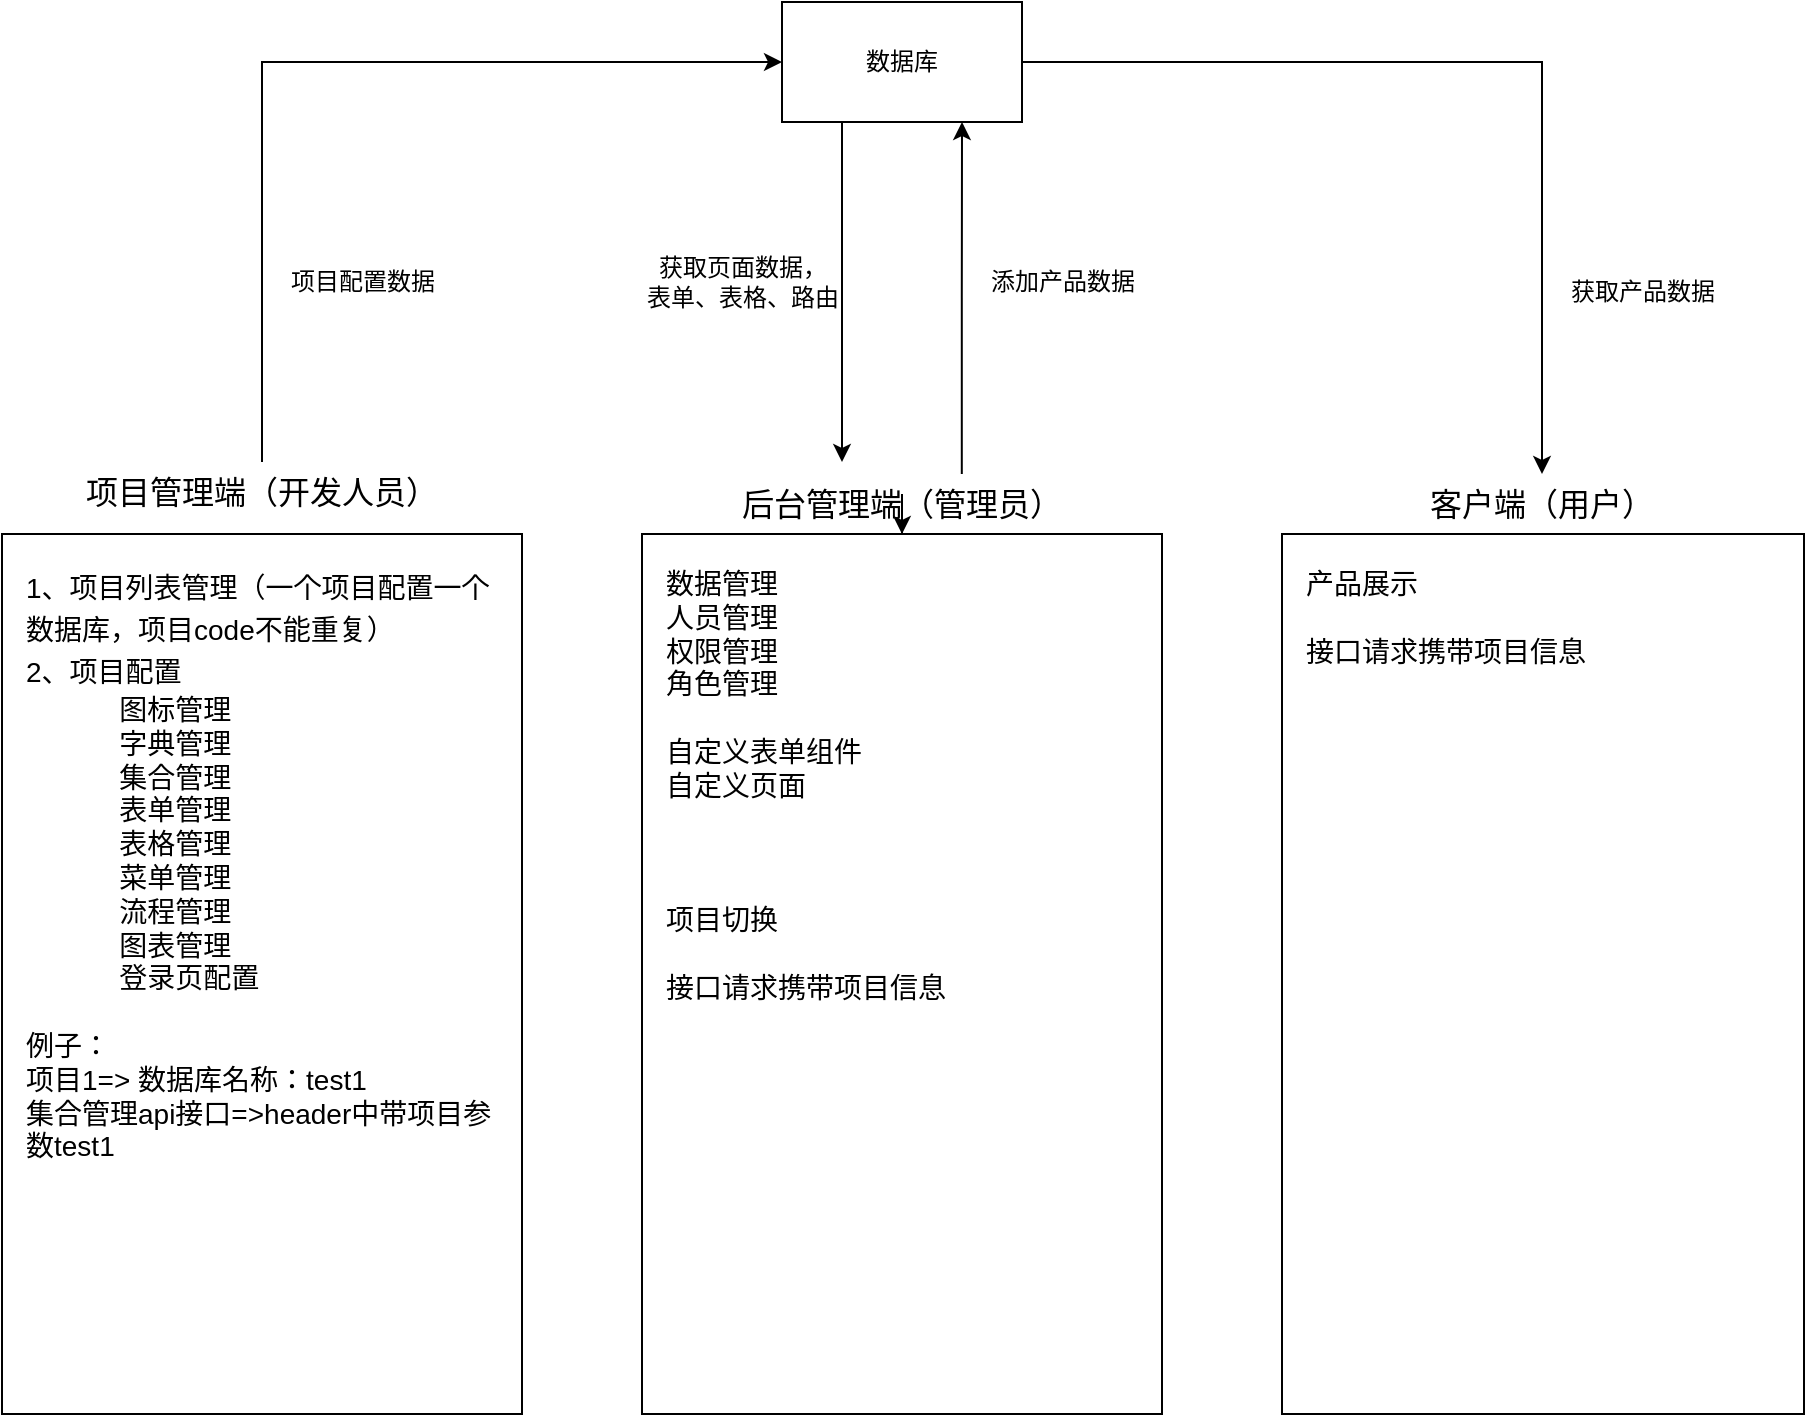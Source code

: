 <mxfile version="28.2.0">
  <diagram name="第 1 页" id="I86rheboTwOeaXijp489">
    <mxGraphModel dx="1186" dy="1817" grid="1" gridSize="10" guides="1" tooltips="1" connect="1" arrows="1" fold="1" page="1" pageScale="1" pageWidth="827" pageHeight="1169" math="0" shadow="0">
      <root>
        <mxCell id="0" />
        <mxCell id="1" parent="0" />
        <mxCell id="ZmqFNYJLuh8QEB_ycmnC-19" value="&lt;span style=&quot;background-color: initial; line-height: 150%;&quot;&gt;1、项目列表管理（一个项目配置一个数据库，项目code不能重复）&lt;/span&gt;&lt;br&gt;&lt;span style=&quot;background-color: initial; line-height: 150%;&quot;&gt;2、项目配置&lt;/span&gt;&lt;div&gt;&amp;nbsp; &amp;nbsp; &amp;nbsp; &amp;nbsp; &amp;nbsp; &amp;nbsp; 图标管理&lt;/div&gt;&lt;div&gt;&amp;nbsp; &amp;nbsp; &amp;nbsp; &amp;nbsp; &amp;nbsp; &amp;nbsp; 字典管理&lt;/div&gt;&lt;div&gt;&amp;nbsp; &amp;nbsp; &amp;nbsp; &amp;nbsp; &amp;nbsp; &amp;nbsp; 集合管理&lt;/div&gt;&lt;div&gt;&amp;nbsp; &amp;nbsp; &amp;nbsp; &amp;nbsp; &amp;nbsp; &amp;nbsp; 表单管理&lt;/div&gt;&lt;div&gt;&amp;nbsp; &amp;nbsp; &amp;nbsp; &amp;nbsp; &amp;nbsp; &amp;nbsp; 表格管理&lt;/div&gt;&lt;div&gt;&amp;nbsp; &amp;nbsp; &amp;nbsp; &amp;nbsp; &amp;nbsp; &amp;nbsp; 菜单管理&lt;/div&gt;&lt;div&gt;&amp;nbsp; &amp;nbsp; &amp;nbsp; &amp;nbsp; &amp;nbsp; &amp;nbsp; 流程管理&lt;/div&gt;&lt;div&gt;&amp;nbsp; &amp;nbsp; &amp;nbsp; &amp;nbsp; &amp;nbsp; &amp;nbsp; 图表管理&lt;/div&gt;&lt;div&gt;&amp;nbsp; &amp;nbsp; &amp;nbsp; &amp;nbsp; &amp;nbsp; &amp;nbsp; 登录页配置&lt;/div&gt;&lt;div&gt;&lt;br&gt;&lt;/div&gt;&lt;div&gt;例子：&lt;/div&gt;&lt;div&gt;项目1=&amp;gt; 数据库名称：test1&lt;/div&gt;&lt;div&gt;集合管理api接口=&amp;gt;header中带项目参数test1&lt;/div&gt;" style="rounded=0;whiteSpace=wrap;html=1;align=left;verticalAlign=top;fontSize=14;spacing=12;" parent="1" vertex="1">
          <mxGeometry x="130" y="66" width="260" height="440" as="geometry" />
        </mxCell>
        <mxCell id="yvuu6uXQ9sPw3-kqq1hv-9" style="edgeStyle=orthogonalEdgeStyle;rounded=0;orthogonalLoop=1;jettySize=auto;html=1;entryX=0;entryY=0.5;entryDx=0;entryDy=0;exitX=0.5;exitY=0;exitDx=0;exitDy=0;" parent="1" source="ZmqFNYJLuh8QEB_ycmnC-20" target="yvuu6uXQ9sPw3-kqq1hv-4" edge="1">
          <mxGeometry relative="1" as="geometry">
            <Array as="points">
              <mxPoint x="260" y="-170" />
            </Array>
          </mxGeometry>
        </mxCell>
        <mxCell id="ZmqFNYJLuh8QEB_ycmnC-20" value="项目管理端（开发人员）" style="text;html=1;align=center;verticalAlign=middle;whiteSpace=wrap;rounded=0;fontSize=16;" parent="1" vertex="1">
          <mxGeometry x="130" y="30" width="260" height="30" as="geometry" />
        </mxCell>
        <mxCell id="yvuu6uXQ9sPw3-kqq1hv-3" value="" style="edgeStyle=orthogonalEdgeStyle;rounded=0;orthogonalLoop=1;jettySize=auto;html=1;" parent="1" source="ZmqFNYJLuh8QEB_ycmnC-24" target="ZmqFNYJLuh8QEB_ycmnC-25" edge="1">
          <mxGeometry relative="1" as="geometry" />
        </mxCell>
        <mxCell id="yvuu6uXQ9sPw3-kqq1hv-13" style="edgeStyle=orthogonalEdgeStyle;rounded=0;orthogonalLoop=1;jettySize=auto;html=1;entryX=0.75;entryY=1;entryDx=0;entryDy=0;exitX=0.615;exitY=0;exitDx=0;exitDy=0;exitPerimeter=0;" parent="1" source="ZmqFNYJLuh8QEB_ycmnC-24" target="yvuu6uXQ9sPw3-kqq1hv-4" edge="1">
          <mxGeometry relative="1" as="geometry">
            <mxPoint x="560" y="-70" as="targetPoint" />
          </mxGeometry>
        </mxCell>
        <mxCell id="ZmqFNYJLuh8QEB_ycmnC-24" value="后台管理端（管理员）" style="text;html=1;align=center;verticalAlign=middle;whiteSpace=wrap;rounded=0;fontSize=16;" parent="1" vertex="1">
          <mxGeometry x="450" y="36" width="260" height="30" as="geometry" />
        </mxCell>
        <mxCell id="ZmqFNYJLuh8QEB_ycmnC-25" value="数据管理&lt;div&gt;人员管理&lt;/div&gt;&lt;div&gt;权限管理&lt;/div&gt;&lt;div&gt;角色管理&lt;/div&gt;&lt;div&gt;&lt;br&gt;&lt;/div&gt;&lt;div&gt;自定义表单组件&lt;/div&gt;&lt;div&gt;自定义页面&lt;/div&gt;&lt;div&gt;&lt;br&gt;&lt;/div&gt;&lt;div&gt;&lt;br&gt;&lt;/div&gt;&lt;div&gt;&lt;br&gt;&lt;/div&gt;&lt;div&gt;项目切换&lt;/div&gt;&lt;div&gt;&lt;br&gt;&lt;/div&gt;&lt;div&gt;接口请求携带项目信息&lt;/div&gt;" style="rounded=0;whiteSpace=wrap;html=1;align=left;verticalAlign=top;fontSize=14;spacing=12;" parent="1" vertex="1">
          <mxGeometry x="450" y="66" width="260" height="440" as="geometry" />
        </mxCell>
        <mxCell id="yvuu6uXQ9sPw3-kqq1hv-1" value="客户端（用户）" style="text;html=1;align=center;verticalAlign=middle;whiteSpace=wrap;rounded=0;fontSize=16;" parent="1" vertex="1">
          <mxGeometry x="770" y="36" width="260" height="30" as="geometry" />
        </mxCell>
        <mxCell id="yvuu6uXQ9sPw3-kqq1hv-2" value="产品展示&lt;div&gt;&lt;br&gt;&lt;/div&gt;&lt;div&gt;接口请求携带项目信息&lt;/div&gt;" style="rounded=0;whiteSpace=wrap;html=1;align=left;verticalAlign=top;fontSize=14;spacing=12;" parent="1" vertex="1">
          <mxGeometry x="770" y="66" width="261" height="440" as="geometry" />
        </mxCell>
        <mxCell id="yvuu6uXQ9sPw3-kqq1hv-8" style="edgeStyle=orthogonalEdgeStyle;rounded=0;orthogonalLoop=1;jettySize=auto;html=1;entryX=0.5;entryY=0;entryDx=0;entryDy=0;" parent="1" source="yvuu6uXQ9sPw3-kqq1hv-4" target="yvuu6uXQ9sPw3-kqq1hv-1" edge="1">
          <mxGeometry relative="1" as="geometry" />
        </mxCell>
        <mxCell id="yvuu6uXQ9sPw3-kqq1hv-4" value="数据库" style="whiteSpace=wrap;html=1;" parent="1" vertex="1">
          <mxGeometry x="520" y="-200" width="120" height="60" as="geometry" />
        </mxCell>
        <mxCell id="yvuu6uXQ9sPw3-kqq1hv-7" style="edgeStyle=orthogonalEdgeStyle;rounded=0;orthogonalLoop=1;jettySize=auto;html=1;exitX=0.25;exitY=1;exitDx=0;exitDy=0;" parent="1" source="yvuu6uXQ9sPw3-kqq1hv-4" edge="1">
          <mxGeometry relative="1" as="geometry">
            <mxPoint x="550" y="30" as="targetPoint" />
          </mxGeometry>
        </mxCell>
        <mxCell id="yvuu6uXQ9sPw3-kqq1hv-10" value="项目配置数据" style="text;html=1;align=center;verticalAlign=middle;resizable=0;points=[];autosize=1;strokeColor=none;fillColor=none;" parent="1" vertex="1">
          <mxGeometry x="260" y="-75" width="100" height="30" as="geometry" />
        </mxCell>
        <mxCell id="yvuu6uXQ9sPw3-kqq1hv-11" value="获取页面数据，&lt;br&gt;表单、表格、路由" style="text;html=1;align=center;verticalAlign=middle;resizable=0;points=[];autosize=1;strokeColor=none;fillColor=none;" parent="1" vertex="1">
          <mxGeometry x="440" y="-80" width="120" height="40" as="geometry" />
        </mxCell>
        <mxCell id="yvuu6uXQ9sPw3-kqq1hv-12" value="获取产品数据" style="text;html=1;align=center;verticalAlign=middle;resizable=0;points=[];autosize=1;strokeColor=none;fillColor=none;" parent="1" vertex="1">
          <mxGeometry x="900" y="-70" width="100" height="30" as="geometry" />
        </mxCell>
        <mxCell id="yvuu6uXQ9sPw3-kqq1hv-14" value="添加产品数据" style="text;html=1;align=center;verticalAlign=middle;resizable=0;points=[];autosize=1;strokeColor=none;fillColor=none;" parent="1" vertex="1">
          <mxGeometry x="610" y="-75" width="100" height="30" as="geometry" />
        </mxCell>
      </root>
    </mxGraphModel>
  </diagram>
</mxfile>
